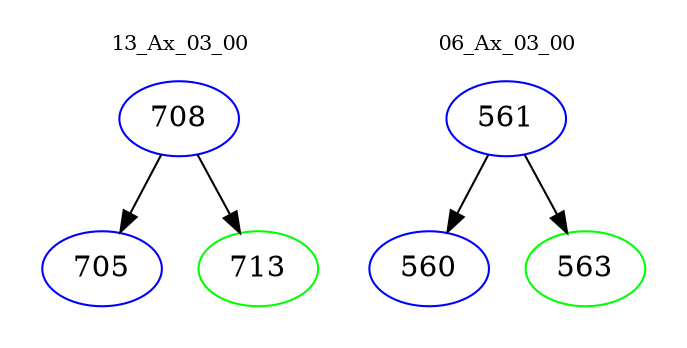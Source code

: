 digraph{
subgraph cluster_0 {
color = white
label = "13_Ax_03_00";
fontsize=10;
T0_708 [label="708", color="blue"]
T0_708 -> T0_705 [color="black"]
T0_705 [label="705", color="blue"]
T0_708 -> T0_713 [color="black"]
T0_713 [label="713", color="green"]
}
subgraph cluster_1 {
color = white
label = "06_Ax_03_00";
fontsize=10;
T1_561 [label="561", color="blue"]
T1_561 -> T1_560 [color="black"]
T1_560 [label="560", color="blue"]
T1_561 -> T1_563 [color="black"]
T1_563 [label="563", color="green"]
}
}
